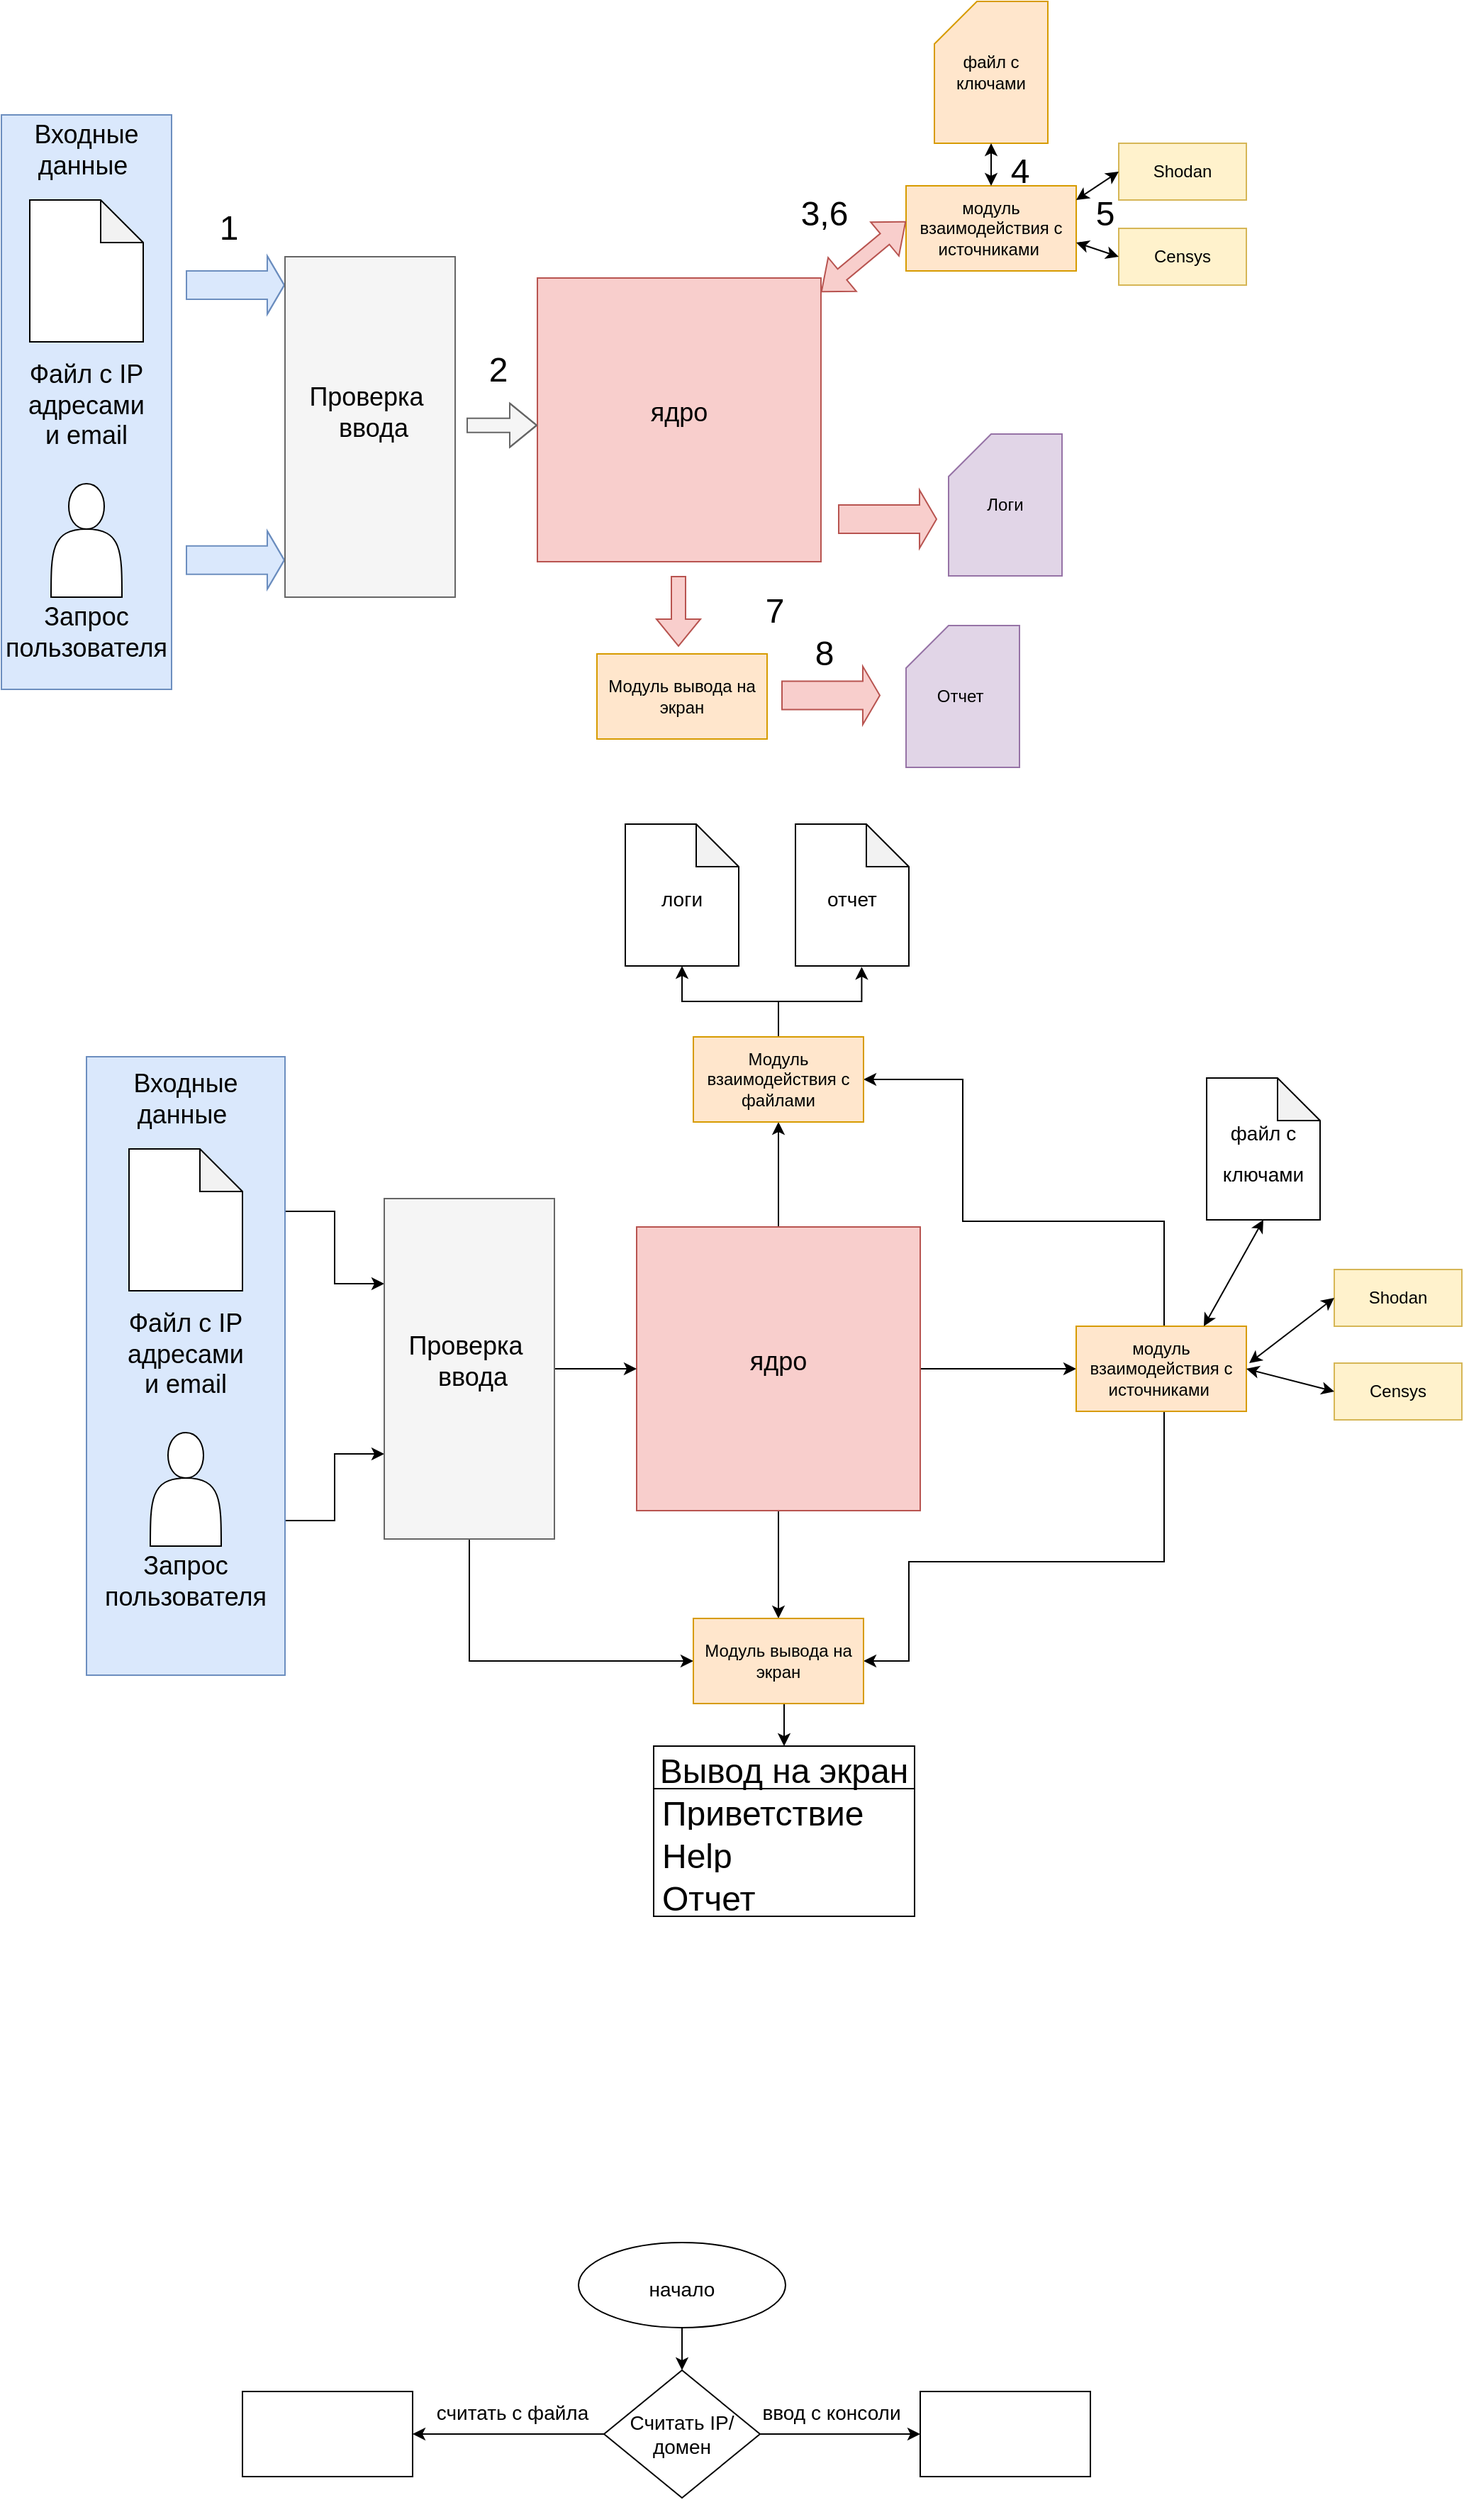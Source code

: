 <mxfile version="20.5.1" type="github"><diagram id="up5iI3iQv7PyqTdMi2UR" name="Страница 1"><mxGraphModel dx="613" dy="1507" grid="1" gridSize="10" guides="1" tooltips="1" connect="1" arrows="1" fold="1" page="1" pageScale="1" pageWidth="827" pageHeight="1169" math="0" shadow="0"><root><mxCell id="0"/><mxCell id="1" parent="0"/><mxCell id="2HNQQZp9qXN_uULMF0lr-115" style="edgeStyle=orthogonalEdgeStyle;rounded=0;orthogonalLoop=1;jettySize=auto;html=1;exitX=1;exitY=0.75;exitDx=0;exitDy=0;entryX=0;entryY=0.75;entryDx=0;entryDy=0;fontSize=24;" edge="1" parent="1" source="2HNQQZp9qXN_uULMF0lr-110" target="2HNQQZp9qXN_uULMF0lr-51"><mxGeometry relative="1" as="geometry"/></mxCell><mxCell id="2HNQQZp9qXN_uULMF0lr-125" style="edgeStyle=orthogonalEdgeStyle;rounded=0;orthogonalLoop=1;jettySize=auto;html=1;exitX=1;exitY=0.25;exitDx=0;exitDy=0;fontSize=14;entryX=0;entryY=0.25;entryDx=0;entryDy=0;" edge="1" parent="1" source="2HNQQZp9qXN_uULMF0lr-110" target="2HNQQZp9qXN_uULMF0lr-51"><mxGeometry relative="1" as="geometry"><mxPoint x="260.077" y="1078" as="targetPoint"/></mxGeometry></mxCell><mxCell id="2HNQQZp9qXN_uULMF0lr-110" value="" style="rounded=0;whiteSpace=wrap;html=1;fontSize=24;fillColor=#dae8fc;strokeColor=#6c8ebf;" vertex="1" parent="1"><mxGeometry x="60" y="664" width="140" height="436" as="geometry"/></mxCell><mxCell id="2HNQQZp9qXN_uULMF0lr-23" value="" style="rounded=0;whiteSpace=wrap;html=1;fillColor=#dae8fc;strokeColor=#6c8ebf;" vertex="1" parent="1"><mxGeometry width="120" height="405" as="geometry"/></mxCell><mxCell id="2HNQQZp9qXN_uULMF0lr-1" value="" style="whiteSpace=wrap;html=1;aspect=fixed;fillColor=#f8cecc;strokeColor=#b85450;" vertex="1" parent="1"><mxGeometry x="378" y="115" width="200" height="200" as="geometry"/></mxCell><mxCell id="2HNQQZp9qXN_uULMF0lr-3" value="" style="shape=note;whiteSpace=wrap;html=1;backgroundOutline=1;darkOpacity=0.05;" vertex="1" parent="1"><mxGeometry x="20" y="60" width="80" height="100" as="geometry"/></mxCell><mxCell id="2HNQQZp9qXN_uULMF0lr-4" value="" style="shape=flexArrow;endArrow=classic;html=1;rounded=0;width=20;endSize=3.67;fillColor=#dae8fc;strokeColor=#6c8ebf;" edge="1" parent="1"><mxGeometry width="50" height="50" relative="1" as="geometry"><mxPoint x="130" y="120" as="sourcePoint"/><mxPoint x="200" y="120" as="targetPoint"/><Array as="points"><mxPoint x="170" y="120"/></Array></mxGeometry></mxCell><mxCell id="2HNQQZp9qXN_uULMF0lr-5" value="модуль взаимодействия с источниками&amp;nbsp;" style="rounded=0;whiteSpace=wrap;html=1;fillColor=#ffe6cc;strokeColor=#d79b00;" vertex="1" parent="1"><mxGeometry x="638" y="50" width="120" height="60" as="geometry"/></mxCell><mxCell id="2HNQQZp9qXN_uULMF0lr-6" value="Shodan" style="rounded=0;whiteSpace=wrap;html=1;fillColor=#fff2cc;strokeColor=#d6b656;" vertex="1" parent="1"><mxGeometry x="788" y="20" width="90" height="40" as="geometry"/></mxCell><mxCell id="2HNQQZp9qXN_uULMF0lr-7" value="Censys" style="rounded=0;whiteSpace=wrap;html=1;fillColor=#fff2cc;strokeColor=#d6b656;" vertex="1" parent="1"><mxGeometry x="788" y="80" width="90" height="40" as="geometry"/></mxCell><mxCell id="2HNQQZp9qXN_uULMF0lr-8" value="" style="shape=flexArrow;endArrow=classic;startArrow=classic;html=1;rounded=0;fillColor=#f8cecc;strokeColor=#b85450;" edge="1" parent="1"><mxGeometry width="100" height="100" relative="1" as="geometry"><mxPoint x="578" y="125" as="sourcePoint"/><mxPoint x="638" y="75" as="targetPoint"/><Array as="points"><mxPoint x="638" y="75"/></Array></mxGeometry></mxCell><mxCell id="2HNQQZp9qXN_uULMF0lr-9" value="" style="endArrow=classic;startArrow=classic;html=1;rounded=0;" edge="1" parent="1"><mxGeometry width="50" height="50" relative="1" as="geometry"><mxPoint x="758" y="60" as="sourcePoint"/><mxPoint x="788" y="40" as="targetPoint"/></mxGeometry></mxCell><mxCell id="2HNQQZp9qXN_uULMF0lr-10" value="" style="endArrow=classic;startArrow=classic;html=1;rounded=0;entryX=0;entryY=0.5;entryDx=0;entryDy=0;" edge="1" parent="1" target="2HNQQZp9qXN_uULMF0lr-7"><mxGeometry width="50" height="50" relative="1" as="geometry"><mxPoint x="758" y="90" as="sourcePoint"/><mxPoint x="788" y="70" as="targetPoint"/><Array as="points"/></mxGeometry></mxCell><mxCell id="2HNQQZp9qXN_uULMF0lr-11" value="" style="shape=flexArrow;endArrow=classic;html=1;rounded=0;fillColor=#f8cecc;strokeColor=#b85450;" edge="1" parent="1"><mxGeometry width="50" height="50" relative="1" as="geometry"><mxPoint x="477.5" y="325" as="sourcePoint"/><mxPoint x="477.5" y="375" as="targetPoint"/></mxGeometry></mxCell><mxCell id="2HNQQZp9qXN_uULMF0lr-13" value="" style="shape=actor;whiteSpace=wrap;html=1;" vertex="1" parent="1"><mxGeometry x="35" y="260" width="50" height="80" as="geometry"/></mxCell><mxCell id="2HNQQZp9qXN_uULMF0lr-14" value="" style="shape=flexArrow;endArrow=classic;html=1;rounded=0;width=20;endSize=3.67;fillColor=#dae8fc;strokeColor=#6c8ebf;" edge="1" parent="1"><mxGeometry width="50" height="50" relative="1" as="geometry"><mxPoint x="130" y="313.82" as="sourcePoint"/><mxPoint x="200" y="313.82" as="targetPoint"/><Array as="points"><mxPoint x="170" y="313.82"/></Array></mxGeometry></mxCell><mxCell id="2HNQQZp9qXN_uULMF0lr-20" value="" style="shape=flexArrow;endArrow=classic;html=1;rounded=0;width=20;endSize=3.67;fillColor=#f8cecc;strokeColor=#b85450;" edge="1" parent="1"><mxGeometry width="50" height="50" relative="1" as="geometry"><mxPoint x="590" y="285" as="sourcePoint"/><mxPoint x="660" y="285" as="targetPoint"/><Array as="points"/></mxGeometry></mxCell><mxCell id="2HNQQZp9qXN_uULMF0lr-21" value="Логи" style="shape=card;whiteSpace=wrap;html=1;fillColor=#e1d5e7;strokeColor=#9673a6;" vertex="1" parent="1"><mxGeometry x="668" y="225" width="80" height="100" as="geometry"/></mxCell><mxCell id="2HNQQZp9qXN_uULMF0lr-24" value="&lt;font style=&quot;font-size: 18px;&quot;&gt;Входные данные&amp;nbsp;&lt;/font&gt;" style="text;html=1;strokeColor=none;fillColor=none;align=center;verticalAlign=middle;whiteSpace=wrap;rounded=0;" vertex="1" parent="1"><mxGeometry x="30" y="10" width="60" height="30" as="geometry"/></mxCell><mxCell id="2HNQQZp9qXN_uULMF0lr-25" value="" style="rounded=0;whiteSpace=wrap;html=1;fontSize=18;fillColor=#f5f5f5;fontColor=#333333;strokeColor=#666666;" vertex="1" parent="1"><mxGeometry x="200" y="100" width="120" height="240" as="geometry"/></mxCell><mxCell id="2HNQQZp9qXN_uULMF0lr-26" value="Проверка&amp;nbsp; &amp;nbsp;ввода" style="text;html=1;strokeColor=none;fillColor=none;align=center;verticalAlign=middle;whiteSpace=wrap;rounded=0;fontSize=18;" vertex="1" parent="1"><mxGeometry x="230" y="195" width="60" height="30" as="geometry"/></mxCell><mxCell id="2HNQQZp9qXN_uULMF0lr-31" value="Запрос пользователя&lt;br&gt;" style="text;html=1;strokeColor=none;fillColor=none;align=center;verticalAlign=middle;whiteSpace=wrap;rounded=0;fontSize=18;" vertex="1" parent="1"><mxGeometry x="30" y="350" width="60" height="30" as="geometry"/></mxCell><mxCell id="2HNQQZp9qXN_uULMF0lr-32" value="Файл с IP адресами и email" style="text;html=1;strokeColor=none;fillColor=none;align=center;verticalAlign=middle;whiteSpace=wrap;rounded=0;fontSize=18;" vertex="1" parent="1"><mxGeometry x="30" y="190" width="60" height="30" as="geometry"/></mxCell><mxCell id="2HNQQZp9qXN_uULMF0lr-33" value="" style="shape=flexArrow;endArrow=classic;html=1;rounded=0;fontSize=18;fillColor=#f5f5f5;strokeColor=#666666;" edge="1" parent="1"><mxGeometry width="50" height="50" relative="1" as="geometry"><mxPoint x="328" y="218.82" as="sourcePoint"/><mxPoint x="378" y="218.82" as="targetPoint"/><Array as="points"><mxPoint x="358" y="218.82"/></Array></mxGeometry></mxCell><mxCell id="2HNQQZp9qXN_uULMF0lr-34" value="ядро" style="text;html=1;strokeColor=none;fillColor=none;align=center;verticalAlign=middle;whiteSpace=wrap;rounded=0;fontSize=18;" vertex="1" parent="1"><mxGeometry x="448" y="195" width="60" height="30" as="geometry"/></mxCell><mxCell id="2HNQQZp9qXN_uULMF0lr-89" style="edgeStyle=orthogonalEdgeStyle;rounded=0;orthogonalLoop=1;jettySize=auto;html=1;fontSize=24;" edge="1" parent="1" source="2HNQQZp9qXN_uULMF0lr-35" target="2HNQQZp9qXN_uULMF0lr-79"><mxGeometry relative="1" as="geometry"/></mxCell><mxCell id="2HNQQZp9qXN_uULMF0lr-95" style="edgeStyle=orthogonalEdgeStyle;rounded=0;orthogonalLoop=1;jettySize=auto;html=1;entryX=0.5;entryY=1;entryDx=0;entryDy=0;fontSize=24;" edge="1" parent="1" source="2HNQQZp9qXN_uULMF0lr-35" target="2HNQQZp9qXN_uULMF0lr-82"><mxGeometry relative="1" as="geometry"/></mxCell><mxCell id="2HNQQZp9qXN_uULMF0lr-121" style="edgeStyle=orthogonalEdgeStyle;rounded=0;orthogonalLoop=1;jettySize=auto;html=1;exitX=1;exitY=0.5;exitDx=0;exitDy=0;entryX=0;entryY=0.5;entryDx=0;entryDy=0;fontSize=24;" edge="1" parent="1" source="2HNQQZp9qXN_uULMF0lr-35" target="2HNQQZp9qXN_uULMF0lr-38"><mxGeometry relative="1" as="geometry"/></mxCell><mxCell id="2HNQQZp9qXN_uULMF0lr-35" value="" style="whiteSpace=wrap;html=1;aspect=fixed;fillColor=#f8cecc;strokeColor=#b85450;" vertex="1" parent="1"><mxGeometry x="448" y="784" width="200" height="200" as="geometry"/></mxCell><mxCell id="2HNQQZp9qXN_uULMF0lr-36" value="" style="shape=note;whiteSpace=wrap;html=1;backgroundOutline=1;darkOpacity=0.05;" vertex="1" parent="1"><mxGeometry x="90" y="729" width="80" height="100" as="geometry"/></mxCell><mxCell id="2HNQQZp9qXN_uULMF0lr-94" style="edgeStyle=orthogonalEdgeStyle;rounded=0;orthogonalLoop=1;jettySize=auto;html=1;exitX=0.5;exitY=1;exitDx=0;exitDy=0;entryX=1;entryY=0.5;entryDx=0;entryDy=0;fontSize=24;" edge="1" parent="1" source="2HNQQZp9qXN_uULMF0lr-38" target="2HNQQZp9qXN_uULMF0lr-79"><mxGeometry relative="1" as="geometry"><Array as="points"><mxPoint x="820" y="914"/><mxPoint x="820" y="1020"/><mxPoint x="640" y="1020"/><mxPoint x="640" y="1090"/></Array></mxGeometry></mxCell><mxCell id="2HNQQZp9qXN_uULMF0lr-96" style="edgeStyle=orthogonalEdgeStyle;rounded=0;orthogonalLoop=1;jettySize=auto;html=1;entryX=1;entryY=0.5;entryDx=0;entryDy=0;fontSize=24;" edge="1" parent="1" source="2HNQQZp9qXN_uULMF0lr-38" target="2HNQQZp9qXN_uULMF0lr-82"><mxGeometry relative="1" as="geometry"><Array as="points"><mxPoint x="820" y="780"/><mxPoint x="678" y="780"/><mxPoint x="678" y="680"/></Array></mxGeometry></mxCell><mxCell id="2HNQQZp9qXN_uULMF0lr-38" value="модуль взаимодействия с источниками&amp;nbsp;" style="rounded=0;whiteSpace=wrap;html=1;fillColor=#ffe6cc;strokeColor=#d79b00;" vertex="1" parent="1"><mxGeometry x="758" y="854" width="120" height="60" as="geometry"/></mxCell><mxCell id="2HNQQZp9qXN_uULMF0lr-39" value="Shodan" style="rounded=0;whiteSpace=wrap;html=1;fillColor=#fff2cc;strokeColor=#d6b656;" vertex="1" parent="1"><mxGeometry x="940" y="814" width="90" height="40" as="geometry"/></mxCell><mxCell id="2HNQQZp9qXN_uULMF0lr-40" value="Censys" style="rounded=0;whiteSpace=wrap;html=1;fillColor=#fff2cc;strokeColor=#d6b656;" vertex="1" parent="1"><mxGeometry x="940" y="880" width="90" height="40" as="geometry"/></mxCell><mxCell id="2HNQQZp9qXN_uULMF0lr-42" value="" style="endArrow=classic;startArrow=classic;html=1;rounded=0;" edge="1" parent="1"><mxGeometry width="50" height="50" relative="1" as="geometry"><mxPoint x="880" y="880" as="sourcePoint"/><mxPoint x="940.0" y="834" as="targetPoint"/></mxGeometry></mxCell><mxCell id="2HNQQZp9qXN_uULMF0lr-43" value="" style="endArrow=classic;startArrow=classic;html=1;rounded=0;entryX=0;entryY=0.5;entryDx=0;entryDy=0;exitX=1;exitY=0.5;exitDx=0;exitDy=0;" edge="1" parent="1" target="2HNQQZp9qXN_uULMF0lr-40" source="2HNQQZp9qXN_uULMF0lr-38"><mxGeometry width="50" height="50" relative="1" as="geometry"><mxPoint x="868.0" y="880" as="sourcePoint"/><mxPoint x="898" y="860" as="targetPoint"/><Array as="points"/></mxGeometry></mxCell><mxCell id="2HNQQZp9qXN_uULMF0lr-46" value="" style="shape=actor;whiteSpace=wrap;html=1;" vertex="1" parent="1"><mxGeometry x="105" y="929" width="50" height="80" as="geometry"/></mxCell><mxCell id="2HNQQZp9qXN_uULMF0lr-50" value="&lt;font style=&quot;font-size: 18px;&quot;&gt;Входные данные&amp;nbsp;&lt;/font&gt;" style="text;html=1;strokeColor=none;fillColor=none;align=center;verticalAlign=middle;whiteSpace=wrap;rounded=0;" vertex="1" parent="1"><mxGeometry x="100" y="679" width="60" height="30" as="geometry"/></mxCell><mxCell id="2HNQQZp9qXN_uULMF0lr-91" style="edgeStyle=orthogonalEdgeStyle;rounded=0;orthogonalLoop=1;jettySize=auto;html=1;entryX=0;entryY=0.5;entryDx=0;entryDy=0;fontSize=24;" edge="1" parent="1" source="2HNQQZp9qXN_uULMF0lr-51" target="2HNQQZp9qXN_uULMF0lr-79"><mxGeometry relative="1" as="geometry"><Array as="points"><mxPoint x="330" y="1090"/></Array></mxGeometry></mxCell><mxCell id="2HNQQZp9qXN_uULMF0lr-116" style="edgeStyle=orthogonalEdgeStyle;rounded=0;orthogonalLoop=1;jettySize=auto;html=1;exitX=1;exitY=0.5;exitDx=0;exitDy=0;entryX=0;entryY=0.5;entryDx=0;entryDy=0;fontSize=24;" edge="1" parent="1" source="2HNQQZp9qXN_uULMF0lr-51" target="2HNQQZp9qXN_uULMF0lr-35"><mxGeometry relative="1" as="geometry"/></mxCell><mxCell id="2HNQQZp9qXN_uULMF0lr-51" value="" style="rounded=0;whiteSpace=wrap;html=1;fontSize=18;fillColor=#f5f5f5;fontColor=#333333;strokeColor=#666666;" vertex="1" parent="1"><mxGeometry x="270" y="764" width="120" height="240" as="geometry"/></mxCell><mxCell id="2HNQQZp9qXN_uULMF0lr-52" value="Проверка&amp;nbsp; &amp;nbsp;ввода" style="text;html=1;strokeColor=none;fillColor=none;align=center;verticalAlign=middle;whiteSpace=wrap;rounded=0;fontSize=18;" vertex="1" parent="1"><mxGeometry x="300" y="864" width="60" height="30" as="geometry"/></mxCell><mxCell id="2HNQQZp9qXN_uULMF0lr-53" value="Запрос пользователя&lt;br&gt;" style="text;html=1;strokeColor=none;fillColor=none;align=center;verticalAlign=middle;whiteSpace=wrap;rounded=0;fontSize=18;" vertex="1" parent="1"><mxGeometry x="100" y="1019" width="60" height="30" as="geometry"/></mxCell><mxCell id="2HNQQZp9qXN_uULMF0lr-54" value="Файл с IP адресами и email" style="text;html=1;strokeColor=none;fillColor=none;align=center;verticalAlign=middle;whiteSpace=wrap;rounded=0;fontSize=18;" vertex="1" parent="1"><mxGeometry x="100" y="859" width="60" height="30" as="geometry"/></mxCell><mxCell id="2HNQQZp9qXN_uULMF0lr-56" value="ядро" style="text;html=1;strokeColor=none;fillColor=none;align=center;verticalAlign=middle;whiteSpace=wrap;rounded=0;fontSize=18;" vertex="1" parent="1"><mxGeometry x="518" y="864" width="60" height="30" as="geometry"/></mxCell><mxCell id="2HNQQZp9qXN_uULMF0lr-64" value="файл с ключами" style="shape=card;whiteSpace=wrap;html=1;fillColor=#ffe6cc;strokeColor=#d79b00;" vertex="1" parent="1"><mxGeometry x="658" y="-80" width="80" height="100" as="geometry"/></mxCell><mxCell id="2HNQQZp9qXN_uULMF0lr-65" value="" style="endArrow=classic;startArrow=classic;html=1;rounded=0;fontSize=12;entryX=0.5;entryY=1;entryDx=0;entryDy=0;entryPerimeter=0;" edge="1" parent="1" source="2HNQQZp9qXN_uULMF0lr-5" target="2HNQQZp9qXN_uULMF0lr-64"><mxGeometry width="50" height="50" relative="1" as="geometry"><mxPoint x="670" y="70" as="sourcePoint"/><mxPoint x="720" y="20" as="targetPoint"/></mxGeometry></mxCell><mxCell id="2HNQQZp9qXN_uULMF0lr-66" value="Отчет&amp;nbsp;" style="shape=card;whiteSpace=wrap;html=1;fontSize=12;fillColor=#e1d5e7;strokeColor=#9673a6;" vertex="1" parent="1"><mxGeometry x="638" y="360" width="80" height="100" as="geometry"/></mxCell><mxCell id="2HNQQZp9qXN_uULMF0lr-67" value="Модуль вывода на экран" style="rounded=0;whiteSpace=wrap;html=1;fontSize=12;fillColor=#ffe6cc;strokeColor=#d79b00;" vertex="1" parent="1"><mxGeometry x="420" y="380" width="120" height="60" as="geometry"/></mxCell><mxCell id="2HNQQZp9qXN_uULMF0lr-68" value="" style="shape=flexArrow;endArrow=classic;html=1;rounded=0;width=20;endSize=3.67;fillColor=#f8cecc;strokeColor=#b85450;" edge="1" parent="1"><mxGeometry width="50" height="50" relative="1" as="geometry"><mxPoint x="550" y="409.29" as="sourcePoint"/><mxPoint x="620" y="409.29" as="targetPoint"/><Array as="points"/></mxGeometry></mxCell><mxCell id="2HNQQZp9qXN_uULMF0lr-69" value="&lt;font style=&quot;font-size: 24px;&quot;&gt;1&lt;/font&gt;" style="text;html=1;align=center;verticalAlign=middle;resizable=0;points=[];autosize=1;strokeColor=none;fillColor=none;fontSize=12;" vertex="1" parent="1"><mxGeometry x="140" y="60" width="40" height="40" as="geometry"/></mxCell><mxCell id="2HNQQZp9qXN_uULMF0lr-70" value="2" style="text;html=1;align=center;verticalAlign=middle;resizable=0;points=[];autosize=1;strokeColor=none;fillColor=none;fontSize=24;" vertex="1" parent="1"><mxGeometry x="330" y="160" width="40" height="40" as="geometry"/></mxCell><mxCell id="2HNQQZp9qXN_uULMF0lr-71" value="3,6" style="text;html=1;align=center;verticalAlign=middle;resizable=0;points=[];autosize=1;strokeColor=none;fillColor=none;fontSize=24;" vertex="1" parent="1"><mxGeometry x="550" y="50" width="60" height="40" as="geometry"/></mxCell><mxCell id="2HNQQZp9qXN_uULMF0lr-72" value="4" style="text;html=1;align=center;verticalAlign=middle;resizable=0;points=[];autosize=1;strokeColor=none;fillColor=none;fontSize=24;" vertex="1" parent="1"><mxGeometry x="698" y="20" width="40" height="40" as="geometry"/></mxCell><mxCell id="2HNQQZp9qXN_uULMF0lr-74" value="5" style="text;html=1;align=center;verticalAlign=middle;resizable=0;points=[];autosize=1;strokeColor=none;fillColor=none;fontSize=24;" vertex="1" parent="1"><mxGeometry x="758" y="50" width="40" height="40" as="geometry"/></mxCell><mxCell id="2HNQQZp9qXN_uULMF0lr-76" value="7" style="text;html=1;align=center;verticalAlign=middle;resizable=0;points=[];autosize=1;strokeColor=none;fillColor=none;fontSize=24;" vertex="1" parent="1"><mxGeometry x="525" y="330" width="40" height="40" as="geometry"/></mxCell><mxCell id="2HNQQZp9qXN_uULMF0lr-77" value="8" style="text;html=1;align=center;verticalAlign=middle;resizable=0;points=[];autosize=1;strokeColor=none;fillColor=none;fontSize=24;" vertex="1" parent="1"><mxGeometry x="560" y="360" width="40" height="40" as="geometry"/></mxCell><mxCell id="2HNQQZp9qXN_uULMF0lr-78" value="Модуль вывода на экран" style="rounded=0;whiteSpace=wrap;html=1;fontSize=12;fillColor=#ffe6cc;strokeColor=#d79b00;" vertex="1" parent="1"><mxGeometry x="420" y="380" width="120" height="60" as="geometry"/></mxCell><mxCell id="2HNQQZp9qXN_uULMF0lr-108" style="edgeStyle=orthogonalEdgeStyle;rounded=0;orthogonalLoop=1;jettySize=auto;html=1;fontSize=24;" edge="1" parent="1" source="2HNQQZp9qXN_uULMF0lr-82" target="2HNQQZp9qXN_uULMF0lr-106"><mxGeometry relative="1" as="geometry"/></mxCell><mxCell id="2HNQQZp9qXN_uULMF0lr-109" style="edgeStyle=orthogonalEdgeStyle;rounded=0;orthogonalLoop=1;jettySize=auto;html=1;exitX=0.5;exitY=0;exitDx=0;exitDy=0;entryX=0.584;entryY=1.006;entryDx=0;entryDy=0;entryPerimeter=0;fontSize=24;" edge="1" parent="1" source="2HNQQZp9qXN_uULMF0lr-82" target="2HNQQZp9qXN_uULMF0lr-107"><mxGeometry relative="1" as="geometry"/></mxCell><mxCell id="2HNQQZp9qXN_uULMF0lr-82" value="Модуль взаимодействия с файлами" style="rounded=0;whiteSpace=wrap;html=1;fontSize=12;fillColor=#ffe6cc;strokeColor=#d79b00;" vertex="1" parent="1"><mxGeometry x="488" y="650" width="120" height="60" as="geometry"/></mxCell><mxCell id="2HNQQZp9qXN_uULMF0lr-105" style="edgeStyle=orthogonalEdgeStyle;rounded=0;orthogonalLoop=1;jettySize=auto;html=1;exitX=0.5;exitY=1;exitDx=0;exitDy=0;entryX=0.5;entryY=0;entryDx=0;entryDy=0;fontSize=24;" edge="1" parent="1" source="2HNQQZp9qXN_uULMF0lr-79" target="2HNQQZp9qXN_uULMF0lr-101"><mxGeometry relative="1" as="geometry"/></mxCell><mxCell id="2HNQQZp9qXN_uULMF0lr-79" value="Модуль вывода на экран" style="rounded=0;whiteSpace=wrap;html=1;fontSize=12;fillColor=#ffe6cc;strokeColor=#d79b00;" vertex="1" parent="1"><mxGeometry x="488" y="1060" width="120" height="60" as="geometry"/></mxCell><mxCell id="2HNQQZp9qXN_uULMF0lr-101" value="Вывод на экран" style="swimlane;fontStyle=0;childLayout=stackLayout;horizontal=1;startSize=30;horizontalStack=0;resizeParent=1;resizeParentMax=0;resizeLast=0;collapsible=1;marginBottom=0;fontSize=24;" vertex="1" parent="1"><mxGeometry x="460" y="1150" width="184" height="120" as="geometry"/></mxCell><mxCell id="2HNQQZp9qXN_uULMF0lr-102" value="Приветствие" style="text;strokeColor=none;fillColor=none;align=left;verticalAlign=middle;spacingLeft=4;spacingRight=4;overflow=hidden;points=[[0,0.5],[1,0.5]];portConstraint=eastwest;rotatable=0;fontSize=24;" vertex="1" parent="2HNQQZp9qXN_uULMF0lr-101"><mxGeometry y="30" width="184" height="30" as="geometry"/></mxCell><mxCell id="2HNQQZp9qXN_uULMF0lr-103" value="Help" style="text;strokeColor=none;fillColor=none;align=left;verticalAlign=middle;spacingLeft=4;spacingRight=4;overflow=hidden;points=[[0,0.5],[1,0.5]];portConstraint=eastwest;rotatable=0;fontSize=24;" vertex="1" parent="2HNQQZp9qXN_uULMF0lr-101"><mxGeometry y="60" width="184" height="30" as="geometry"/></mxCell><mxCell id="2HNQQZp9qXN_uULMF0lr-104" value="Отчет" style="text;strokeColor=none;fillColor=none;align=left;verticalAlign=middle;spacingLeft=4;spacingRight=4;overflow=hidden;points=[[0,0.5],[1,0.5]];portConstraint=eastwest;rotatable=0;fontSize=24;" vertex="1" parent="2HNQQZp9qXN_uULMF0lr-101"><mxGeometry y="90" width="184" height="30" as="geometry"/></mxCell><mxCell id="2HNQQZp9qXN_uULMF0lr-106" value="&lt;font style=&quot;font-size: 14px;&quot;&gt;логи&lt;/font&gt;" style="shape=note;whiteSpace=wrap;html=1;backgroundOutline=1;darkOpacity=0.05;fontSize=24;" vertex="1" parent="1"><mxGeometry x="440" y="500" width="80" height="100" as="geometry"/></mxCell><mxCell id="2HNQQZp9qXN_uULMF0lr-107" value="&lt;font style=&quot;font-size: 14px;&quot;&gt;отчет&lt;/font&gt;" style="shape=note;whiteSpace=wrap;html=1;backgroundOutline=1;darkOpacity=0.05;fontSize=24;" vertex="1" parent="1"><mxGeometry x="560" y="500" width="80" height="100" as="geometry"/></mxCell><mxCell id="2HNQQZp9qXN_uULMF0lr-111" value="&lt;font style=&quot;font-size: 14px;&quot;&gt;файл с ключами&lt;/font&gt;" style="shape=note;whiteSpace=wrap;html=1;backgroundOutline=1;darkOpacity=0.05;fontSize=24;" vertex="1" parent="1"><mxGeometry x="850" y="679" width="80" height="100" as="geometry"/></mxCell><mxCell id="2HNQQZp9qXN_uULMF0lr-123" value="" style="endArrow=classic;startArrow=classic;html=1;rounded=0;entryX=0.5;entryY=1;entryDx=0;entryDy=0;entryPerimeter=0;exitX=0.75;exitY=0;exitDx=0;exitDy=0;" edge="1" parent="1" source="2HNQQZp9qXN_uULMF0lr-38" target="2HNQQZp9qXN_uULMF0lr-111"><mxGeometry width="50" height="50" relative="1" as="geometry"><mxPoint x="880" y="880" as="sourcePoint"/><mxPoint x="940.0" y="834" as="targetPoint"/><Array as="points"/></mxGeometry></mxCell><mxCell id="2HNQQZp9qXN_uULMF0lr-140" style="edgeStyle=orthogonalEdgeStyle;rounded=0;orthogonalLoop=1;jettySize=auto;html=1;fontSize=14;" edge="1" parent="1" source="2HNQQZp9qXN_uULMF0lr-136" target="2HNQQZp9qXN_uULMF0lr-139"><mxGeometry relative="1" as="geometry"/></mxCell><mxCell id="2HNQQZp9qXN_uULMF0lr-136" value="&lt;font style=&quot;font-size: 14px;&quot;&gt;начало&lt;/font&gt;" style="ellipse;whiteSpace=wrap;html=1;fontSize=24;" vertex="1" parent="1"><mxGeometry x="407" y="1500" width="146" height="60" as="geometry"/></mxCell><mxCell id="2HNQQZp9qXN_uULMF0lr-143" style="edgeStyle=orthogonalEdgeStyle;rounded=0;orthogonalLoop=1;jettySize=auto;html=1;exitX=1;exitY=0.5;exitDx=0;exitDy=0;fontSize=14;" edge="1" parent="1" source="2HNQQZp9qXN_uULMF0lr-139" target="2HNQQZp9qXN_uULMF0lr-142"><mxGeometry relative="1" as="geometry"/></mxCell><mxCell id="2HNQQZp9qXN_uULMF0lr-144" style="edgeStyle=orthogonalEdgeStyle;rounded=0;orthogonalLoop=1;jettySize=auto;html=1;exitX=0;exitY=0.5;exitDx=0;exitDy=0;fontSize=14;" edge="1" parent="1" source="2HNQQZp9qXN_uULMF0lr-139" target="2HNQQZp9qXN_uULMF0lr-141"><mxGeometry relative="1" as="geometry"/></mxCell><mxCell id="2HNQQZp9qXN_uULMF0lr-139" value="Считать IP/ домен" style="rhombus;whiteSpace=wrap;html=1;fontSize=14;" vertex="1" parent="1"><mxGeometry x="425" y="1590" width="110" height="90" as="geometry"/></mxCell><mxCell id="2HNQQZp9qXN_uULMF0lr-141" value="" style="rounded=0;whiteSpace=wrap;html=1;fontSize=14;" vertex="1" parent="1"><mxGeometry x="170" y="1605" width="120" height="60" as="geometry"/></mxCell><mxCell id="2HNQQZp9qXN_uULMF0lr-142" value="" style="rounded=0;whiteSpace=wrap;html=1;fontSize=14;" vertex="1" parent="1"><mxGeometry x="648" y="1605" width="120" height="60" as="geometry"/></mxCell><mxCell id="2HNQQZp9qXN_uULMF0lr-145" value="ввод с консоли" style="text;html=1;align=center;verticalAlign=middle;resizable=0;points=[];autosize=1;strokeColor=none;fillColor=none;fontSize=14;" vertex="1" parent="1"><mxGeometry x="525" y="1605" width="120" height="30" as="geometry"/></mxCell><mxCell id="2HNQQZp9qXN_uULMF0lr-146" value="считать с файла" style="text;html=1;align=center;verticalAlign=middle;resizable=0;points=[];autosize=1;strokeColor=none;fillColor=none;fontSize=14;" vertex="1" parent="1"><mxGeometry x="295" y="1605" width="130" height="30" as="geometry"/></mxCell></root></mxGraphModel></diagram></mxfile>